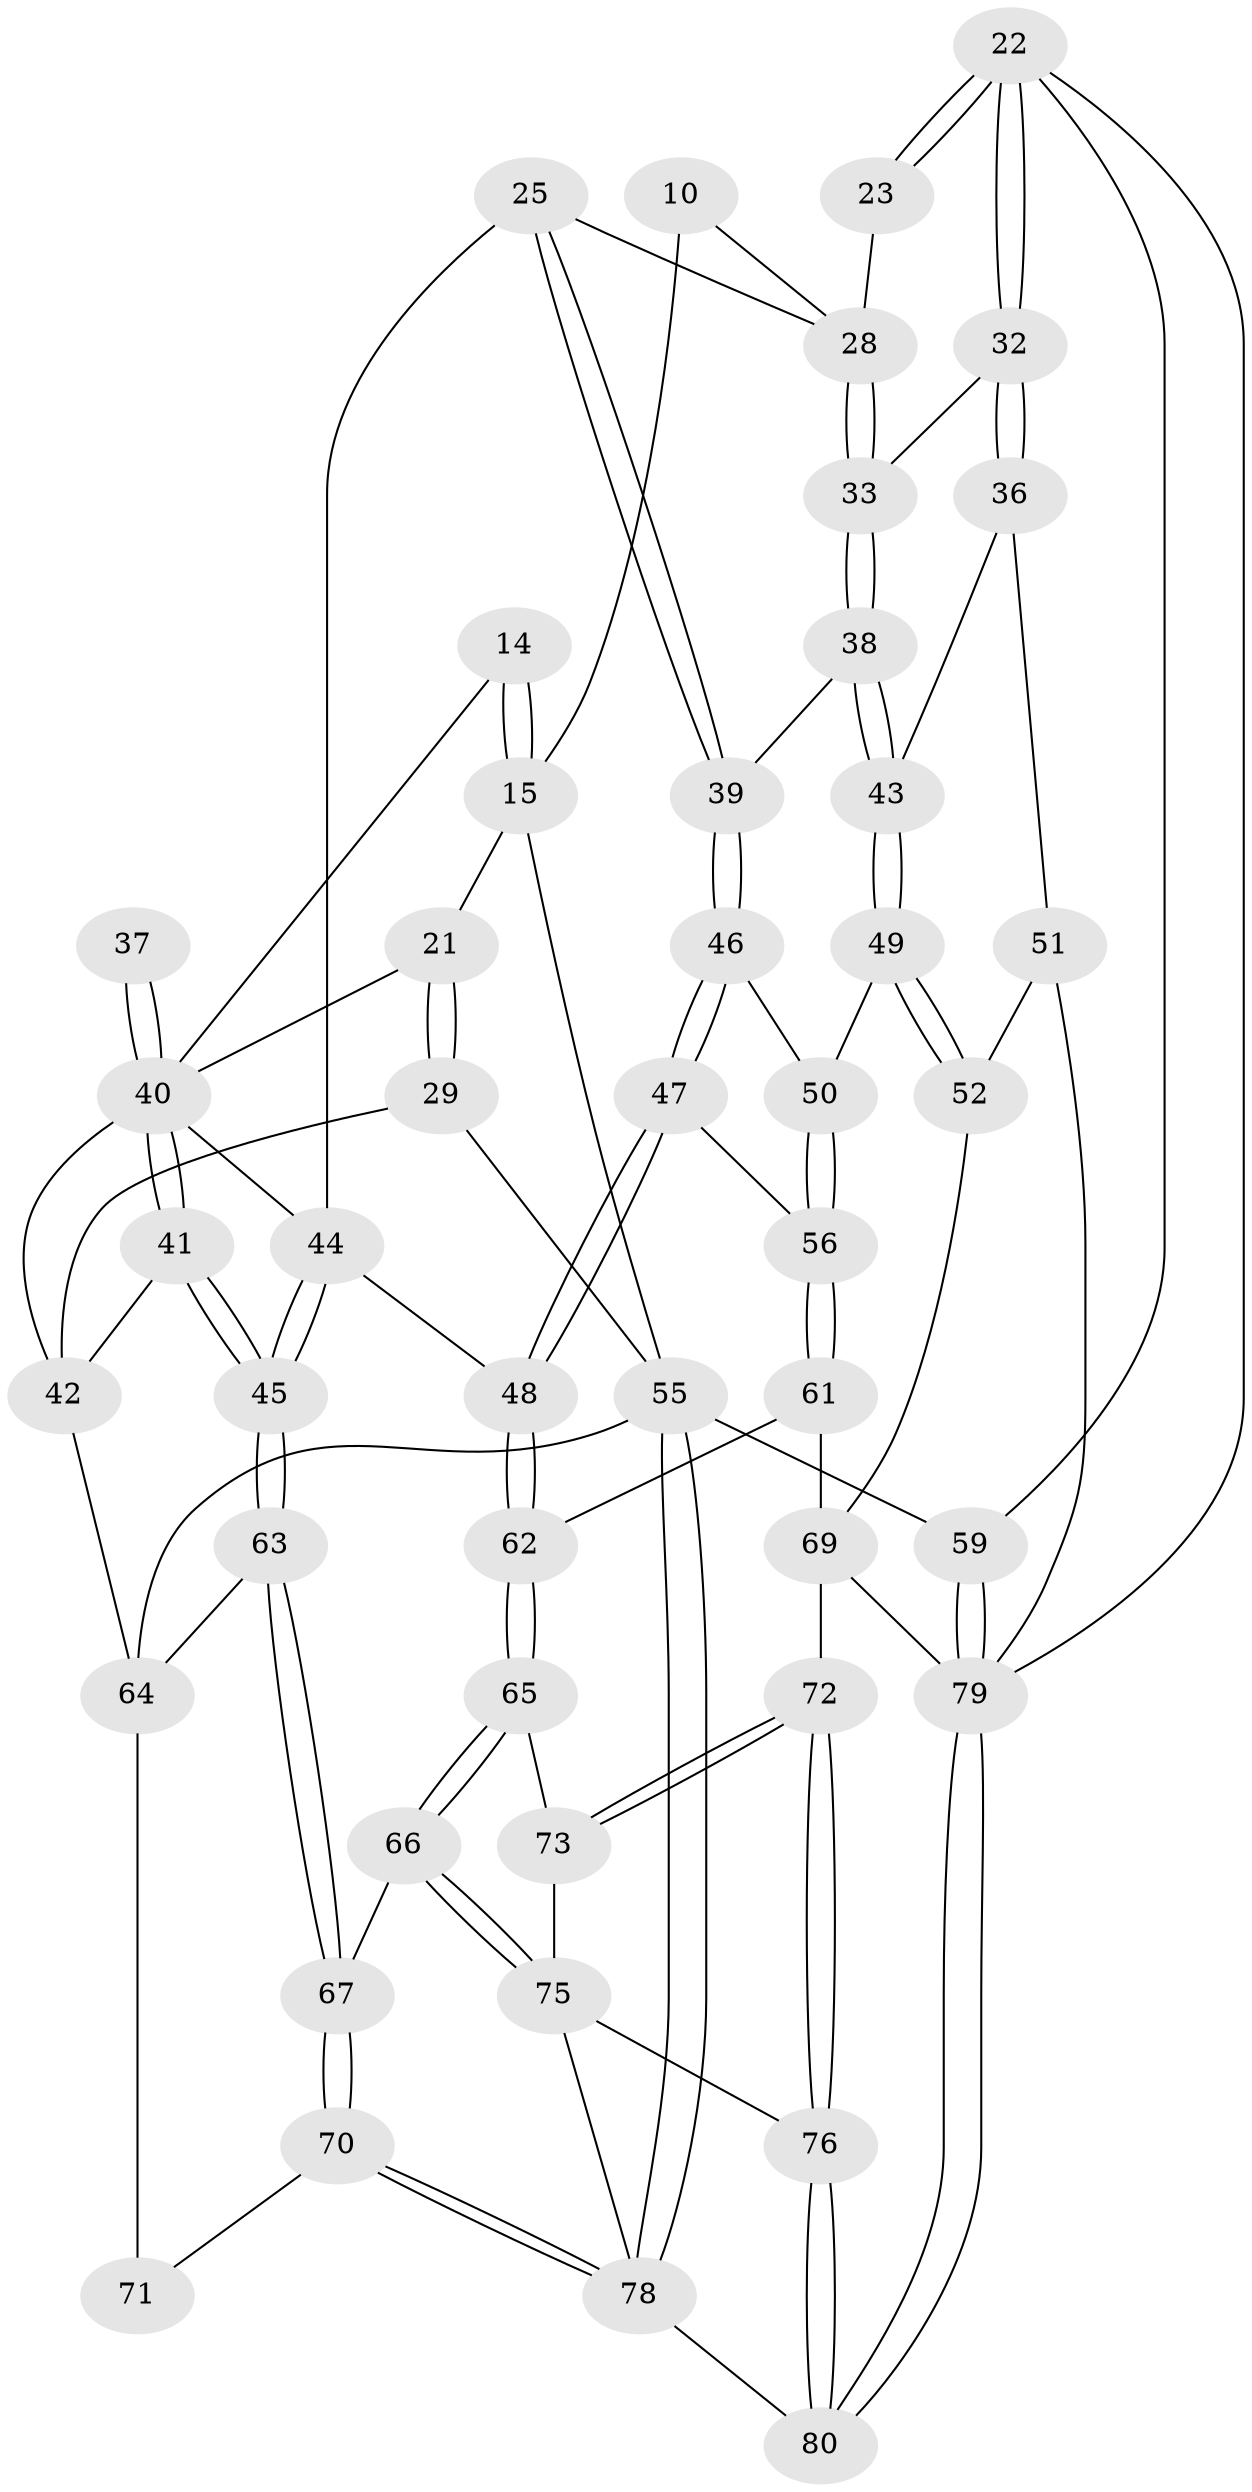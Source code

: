 // original degree distribution, {3: 0.025, 6: 0.2, 4: 0.225, 5: 0.55}
// Generated by graph-tools (version 1.1) at 2025/04/03/04/25 22:04:55]
// undirected, 48 vertices, 111 edges
graph export_dot {
graph [start="1"]
  node [color=gray90,style=filled];
  10 [pos="+0.6725356225955356+0.11771285513577362"];
  14 [pos="+0.37900951529485927+0.09815350949033988"];
  15 [pos="+0.13231945131615863+0.142397498855299",super="+4+13"];
  21 [pos="+0.11944842875117397+0.22623813324899847",super="+16"];
  22 [pos="+0.897620253317503+0.23608900531891647",super="+12"];
  23 [pos="+0.8281656009715991+0.2217393627778246",super="+8"];
  25 [pos="+0.5620771868761283+0.36914473553849225"];
  28 [pos="+0.7784939672747432+0.28951524817011726",super="+24+9"];
  29 [pos="+0+0.31145943869313303",super="+17"];
  32 [pos="+0.8939677175213157+0.25509393320738694"];
  33 [pos="+0.8132692368370843+0.4000077669332063"];
  36 [pos="+0.9670464198207659+0.44927608080701453"];
  37 [pos="+0.11925649909847769+0.3676388967772193"];
  38 [pos="+0.811432181318081+0.41223238387952177"];
  39 [pos="+0.5719966218077285+0.3832116038873367"];
  40 [pos="+0.21586858807750892+0.5304777864559468",super="+27+19+30"];
  41 [pos="+0.20635259656090915+0.5633206526506507"];
  42 [pos="+0+0.5018160779839675",super="+31"];
  43 [pos="+0.8550110291123305+0.46214995398822084"];
  44 [pos="+0.39261201765811304+0.6476576559832372",super="+26"];
  45 [pos="+0.22879577254743752+0.6199291322744747"];
  46 [pos="+0.5864356877381022+0.4802494729542066"];
  47 [pos="+0.4627538089259929+0.6295379393968473"];
  48 [pos="+0.41257846807383924+0.6564788290000193"];
  49 [pos="+0.7956236177475535+0.6025310537185898"];
  50 [pos="+0.6493091314736955+0.5584614768222538"];
  51 [pos="+0.8347960745262253+0.7036497544316512",super="+35"];
  52 [pos="+0.8327373879957867+0.7028410079182372"];
  55 [pos="+0+1",super="+3"];
  56 [pos="+0.6082816208432028+0.6757721060074564"];
  59 [pos="+1+1",super="+2"];
  61 [pos="+0.6257844600626561+0.749489515407304"];
  62 [pos="+0.46357417067949874+0.78558924299235"];
  63 [pos="+0.19672715687226913+0.7025078278388354"];
  64 [pos="+0.13905980438615956+0.7421643797339647",super="+53+54"];
  65 [pos="+0.4462691226716659+0.84610907238618"];
  66 [pos="+0.34358254666604193+0.8849115278721281"];
  67 [pos="+0.302488336719847+0.8792046086140404"];
  69 [pos="+0.6930145295669444+0.8265873880658351",super="+60"];
  70 [pos="+0.24546140166278652+0.9351838549720126"];
  71 [pos="+0.12547679577326523+0.890797549891985"];
  72 [pos="+0.5175090785341337+0.9215523606488696"];
  73 [pos="+0.48494162512319355+0.8901946457515552"];
  75 [pos="+0.37669717990299584+1",super="+74"];
  76 [pos="+0.5358662006101785+0.9818451995271945"];
  78 [pos="+0.12998425308579392+1",super="+77"];
  79 [pos="+0.77928761477191+1",super="+68+58+57"];
  80 [pos="+0.6163609321377658+1"];
  10 -- 15 [weight=2];
  10 -- 28;
  14 -- 15 [weight=2];
  14 -- 15;
  14 -- 40;
  15 -- 55;
  15 -- 21;
  21 -- 29 [weight=2];
  21 -- 29;
  21 -- 40;
  22 -- 23 [weight=2];
  22 -- 23;
  22 -- 32;
  22 -- 32;
  22 -- 59;
  22 -- 79;
  23 -- 28 [weight=2];
  25 -- 39;
  25 -- 39;
  25 -- 28;
  25 -- 44;
  28 -- 33;
  28 -- 33;
  29 -- 55;
  29 -- 42;
  32 -- 33;
  32 -- 36;
  32 -- 36;
  33 -- 38;
  33 -- 38;
  36 -- 43;
  36 -- 51;
  37 -- 40 [weight=3];
  37 -- 40;
  38 -- 39;
  38 -- 43;
  38 -- 43;
  39 -- 46;
  39 -- 46;
  40 -- 41;
  40 -- 41;
  40 -- 44;
  40 -- 42;
  41 -- 42;
  41 -- 45;
  41 -- 45;
  42 -- 64;
  43 -- 49;
  43 -- 49;
  44 -- 45;
  44 -- 45;
  44 -- 48;
  45 -- 63;
  45 -- 63;
  46 -- 47;
  46 -- 47;
  46 -- 50;
  47 -- 48;
  47 -- 48;
  47 -- 56;
  48 -- 62;
  48 -- 62;
  49 -- 50;
  49 -- 52;
  49 -- 52;
  50 -- 56;
  50 -- 56;
  51 -- 52;
  51 -- 79 [weight=2];
  52 -- 69;
  55 -- 78;
  55 -- 78;
  55 -- 59 [weight=2];
  55 -- 64;
  56 -- 61;
  56 -- 61;
  59 -- 79 [weight=3];
  59 -- 79;
  61 -- 62;
  61 -- 69;
  62 -- 65;
  62 -- 65;
  63 -- 64;
  63 -- 67;
  63 -- 67;
  64 -- 71 [weight=2];
  65 -- 66;
  65 -- 66;
  65 -- 73;
  66 -- 67;
  66 -- 75;
  66 -- 75;
  67 -- 70;
  67 -- 70;
  69 -- 72;
  69 -- 79;
  70 -- 71;
  70 -- 78;
  70 -- 78;
  72 -- 73;
  72 -- 73;
  72 -- 76;
  72 -- 76;
  73 -- 75;
  75 -- 76;
  75 -- 78;
  76 -- 80;
  76 -- 80;
  78 -- 80;
  79 -- 80;
  79 -- 80;
}
